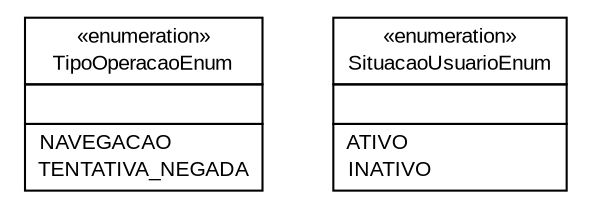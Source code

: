 #!/usr/local/bin/dot
#
# Class diagram 
# Generated by UMLGraph version R5_6 (http://www.umlgraph.org/)
#

digraph G {
	edge [fontname="arial",fontsize=10,labelfontname="arial",labelfontsize=10];
	node [fontname="arial",fontsize=10,shape=plaintext];
	nodesep=0.25;
	ranksep=0.5;
	// br.gov.to.sefaz.seg.persistence.enums.TipoOperacaoEnum
	c24194 [label=<<table title="br.gov.to.sefaz.seg.persistence.enums.TipoOperacaoEnum" border="0" cellborder="1" cellspacing="0" cellpadding="2" port="p" href="./TipoOperacaoEnum.html">
		<tr><td><table border="0" cellspacing="0" cellpadding="1">
<tr><td align="center" balign="center"> &#171;enumeration&#187; </td></tr>
<tr><td align="center" balign="center"> TipoOperacaoEnum </td></tr>
		</table></td></tr>
		<tr><td><table border="0" cellspacing="0" cellpadding="1">
<tr><td align="left" balign="left">  </td></tr>
		</table></td></tr>
		<tr><td><table border="0" cellspacing="0" cellpadding="1">
<tr><td align="left" balign="left"> NAVEGACAO </td></tr>
<tr><td align="left" balign="left"> TENTATIVA_NEGADA </td></tr>
		</table></td></tr>
		</table>>, URL="./TipoOperacaoEnum.html", fontname="arial", fontcolor="black", fontsize=10.0];
	// br.gov.to.sefaz.seg.persistence.enums.SituacaoUsuarioEnum
	c24195 [label=<<table title="br.gov.to.sefaz.seg.persistence.enums.SituacaoUsuarioEnum" border="0" cellborder="1" cellspacing="0" cellpadding="2" port="p" href="./SituacaoUsuarioEnum.html">
		<tr><td><table border="0" cellspacing="0" cellpadding="1">
<tr><td align="center" balign="center"> &#171;enumeration&#187; </td></tr>
<tr><td align="center" balign="center"> SituacaoUsuarioEnum </td></tr>
		</table></td></tr>
		<tr><td><table border="0" cellspacing="0" cellpadding="1">
<tr><td align="left" balign="left">  </td></tr>
		</table></td></tr>
		<tr><td><table border="0" cellspacing="0" cellpadding="1">
<tr><td align="left" balign="left"> ATIVO </td></tr>
<tr><td align="left" balign="left"> INATIVO </td></tr>
		</table></td></tr>
		</table>>, URL="./SituacaoUsuarioEnum.html", fontname="arial", fontcolor="black", fontsize=10.0];
}

